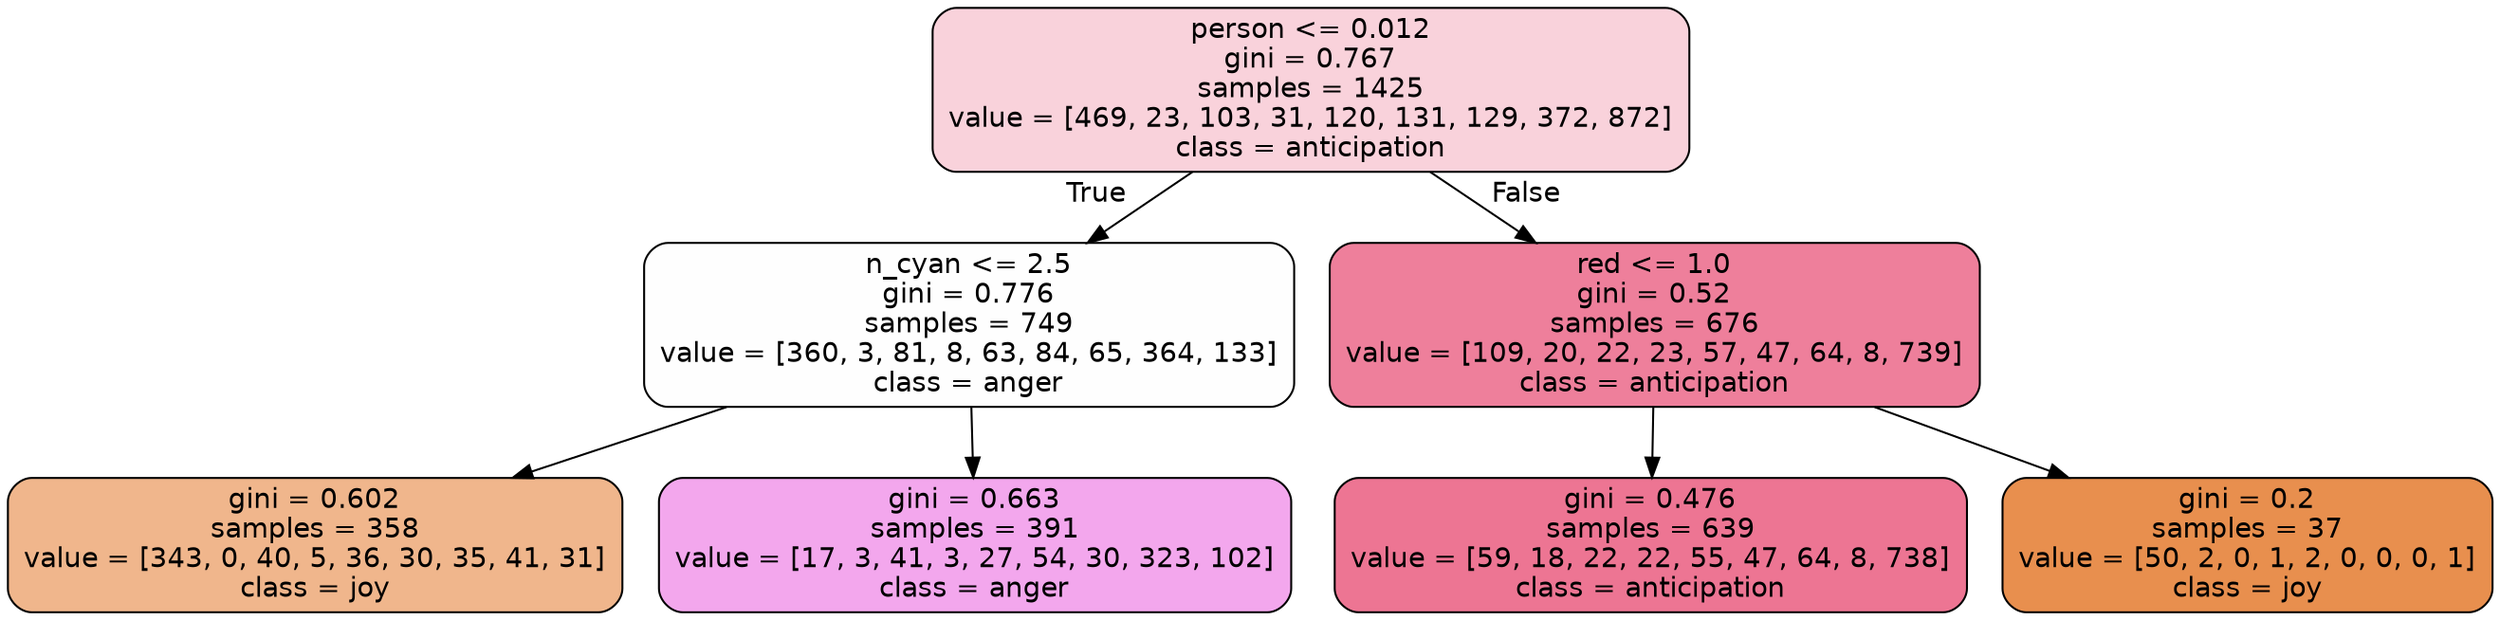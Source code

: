 digraph Tree {
node [shape=box, style="filled, rounded", color="black", fontname=helvetica] ;
edge [fontname=helvetica] ;
0 [label="person <= 0.012\ngini = 0.767\nsamples = 1425\nvalue = [469, 23, 103, 31, 120, 131, 129, 372, 872]\nclass = anticipation", fillcolor="#e539643a"] ;
1 [label="n_cyan <= 2.5\ngini = 0.776\nsamples = 749\nvalue = [360, 3, 81, 8, 63, 84, 65, 364, 133]\nclass = anger", fillcolor="#e539d701"] ;
0 -> 1 [labeldistance=2.5, labelangle=45, headlabel="True"] ;
2 [label="gini = 0.602\nsamples = 358\nvalue = [343, 0, 40, 5, 36, 30, 35, 41, 31]\nclass = joy", fillcolor="#e5813994"] ;
1 -> 2 ;
3 [label="gini = 0.663\nsamples = 391\nvalue = [17, 3, 41, 3, 27, 54, 30, 323, 102]\nclass = anger", fillcolor="#e539d771"] ;
1 -> 3 ;
4 [label="red <= 1.0\ngini = 0.52\nsamples = 676\nvalue = [109, 20, 22, 23, 57, 47, 64, 8, 739]\nclass = anticipation", fillcolor="#e53964a4"] ;
0 -> 4 [labeldistance=2.5, labelangle=-45, headlabel="False"] ;
5 [label="gini = 0.476\nsamples = 639\nvalue = [59, 18, 22, 22, 55, 47, 64, 8, 738]\nclass = anticipation", fillcolor="#e53964b1"] ;
4 -> 5 ;
6 [label="gini = 0.2\nsamples = 37\nvalue = [50, 2, 0, 1, 2, 0, 0, 0, 1]\nclass = joy", fillcolor="#e58139e3"] ;
4 -> 6 ;
}